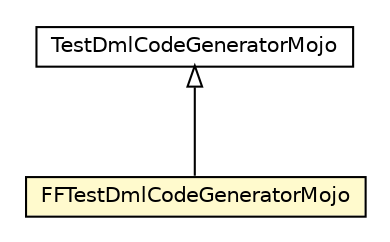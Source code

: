 #!/usr/local/bin/dot
#
# Class diagram 
# Generated by UMLGraph version 5.1 (http://www.umlgraph.org/)
#

digraph G {
	edge [fontname="Helvetica",fontsize=10,labelfontname="Helvetica",labelfontsize=10];
	node [fontname="Helvetica",fontsize=10,shape=plaintext];
	nodesep=0.25;
	ranksep=0.5;
	// pt.ist.fenixframework.dml.maven.TestDmlCodeGeneratorMojo
	c68654 [label=<<table title="pt.ist.fenixframework.dml.maven.TestDmlCodeGeneratorMojo" border="0" cellborder="1" cellspacing="0" cellpadding="2" port="p" href="../dml/maven/TestDmlCodeGeneratorMojo.html">
		<tr><td><table border="0" cellspacing="0" cellpadding="1">
<tr><td align="center" balign="center"> TestDmlCodeGeneratorMojo </td></tr>
		</table></td></tr>
		</table>>, fontname="Helvetica", fontcolor="black", fontsize=10.0];
	// pt.ist.fenixframework.maven.FFTestDmlCodeGeneratorMojo
	c68684 [label=<<table title="pt.ist.fenixframework.maven.FFTestDmlCodeGeneratorMojo" border="0" cellborder="1" cellspacing="0" cellpadding="2" port="p" bgcolor="lemonChiffon" href="./FFTestDmlCodeGeneratorMojo.html">
		<tr><td><table border="0" cellspacing="0" cellpadding="1">
<tr><td align="center" balign="center"> FFTestDmlCodeGeneratorMojo </td></tr>
		</table></td></tr>
		</table>>, fontname="Helvetica", fontcolor="black", fontsize=10.0];
	//pt.ist.fenixframework.maven.FFTestDmlCodeGeneratorMojo extends pt.ist.fenixframework.dml.maven.TestDmlCodeGeneratorMojo
	c68654:p -> c68684:p [dir=back,arrowtail=empty];
}

